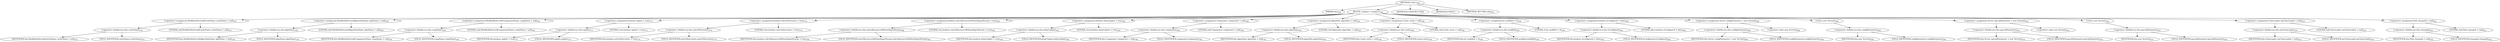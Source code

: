 digraph "&lt;init&gt;" {  
"181" [label = <(METHOD,&lt;init&gt;)<SUB>229</SUB>> ]
"182" [label = <(PARAM,this)<SUB>229</SUB>> ]
"183" [label = <(BLOCK,&lt;empty&gt;,&lt;empty&gt;)<SUB>229</SUB>> ]
"184" [label = <(&lt;operator&gt;.assignment,ModifiedSelector$CacheName cacheName = null)<SUB>153</SUB>> ]
"185" [label = <(&lt;operator&gt;.fieldAccess,this.cacheName)<SUB>153</SUB>> ]
"186" [label = <(IDENTIFIER,this,ModifiedSelector$CacheName cacheName = null)<SUB>153</SUB>> ]
"187" [label = <(FIELD_IDENTIFIER,cacheName,cacheName)<SUB>153</SUB>> ]
"188" [label = <(LITERAL,null,ModifiedSelector$CacheName cacheName = null)<SUB>153</SUB>> ]
"189" [label = <(&lt;operator&gt;.assignment,ModifiedSelector$AlgorithmName algoName = null)<SUB>159</SUB>> ]
"190" [label = <(&lt;operator&gt;.fieldAccess,this.algoName)<SUB>159</SUB>> ]
"191" [label = <(IDENTIFIER,this,ModifiedSelector$AlgorithmName algoName = null)<SUB>159</SUB>> ]
"192" [label = <(FIELD_IDENTIFIER,algoName,algoName)<SUB>159</SUB>> ]
"193" [label = <(LITERAL,null,ModifiedSelector$AlgorithmName algoName = null)<SUB>159</SUB>> ]
"194" [label = <(&lt;operator&gt;.assignment,ModifiedSelector$ComparatorName compName = null)<SUB>165</SUB>> ]
"195" [label = <(&lt;operator&gt;.fieldAccess,this.compName)<SUB>165</SUB>> ]
"196" [label = <(IDENTIFIER,this,ModifiedSelector$ComparatorName compName = null)<SUB>165</SUB>> ]
"197" [label = <(FIELD_IDENTIFIER,compName,compName)<SUB>165</SUB>> ]
"198" [label = <(LITERAL,null,ModifiedSelector$ComparatorName compName = null)<SUB>165</SUB>> ]
"199" [label = <(&lt;operator&gt;.assignment,boolean update = true)<SUB>171</SUB>> ]
"200" [label = <(&lt;operator&gt;.fieldAccess,this.update)<SUB>171</SUB>> ]
"201" [label = <(IDENTIFIER,this,boolean update = true)<SUB>171</SUB>> ]
"202" [label = <(FIELD_IDENTIFIER,update,update)<SUB>171</SUB>> ]
"203" [label = <(LITERAL,true,boolean update = true)<SUB>171</SUB>> ]
"204" [label = <(&lt;operator&gt;.assignment,boolean selectDirectories = true)<SUB>174</SUB>> ]
"205" [label = <(&lt;operator&gt;.fieldAccess,this.selectDirectories)<SUB>174</SUB>> ]
"206" [label = <(IDENTIFIER,this,boolean selectDirectories = true)<SUB>174</SUB>> ]
"207" [label = <(FIELD_IDENTIFIER,selectDirectories,selectDirectories)<SUB>174</SUB>> ]
"208" [label = <(LITERAL,true,boolean selectDirectories = true)<SUB>174</SUB>> ]
"209" [label = <(&lt;operator&gt;.assignment,boolean selectResourcesWithoutInputStream = true)<SUB>180</SUB>> ]
"210" [label = <(&lt;operator&gt;.fieldAccess,this.selectResourcesWithoutInputStream)<SUB>180</SUB>> ]
"211" [label = <(IDENTIFIER,this,boolean selectResourcesWithoutInputStream = true)<SUB>180</SUB>> ]
"212" [label = <(FIELD_IDENTIFIER,selectResourcesWithoutInputStream,selectResourcesWithoutInputStream)<SUB>180</SUB>> ]
"213" [label = <(LITERAL,true,boolean selectResourcesWithoutInputStream = true)<SUB>180</SUB>> ]
"214" [label = <(&lt;operator&gt;.assignment,boolean delayUpdate = true)<SUB>183</SUB>> ]
"215" [label = <(&lt;operator&gt;.fieldAccess,this.delayUpdate)<SUB>183</SUB>> ]
"216" [label = <(IDENTIFIER,this,boolean delayUpdate = true)<SUB>183</SUB>> ]
"217" [label = <(FIELD_IDENTIFIER,delayUpdate,delayUpdate)<SUB>183</SUB>> ]
"218" [label = <(LITERAL,true,boolean delayUpdate = true)<SUB>183</SUB>> ]
"219" [label = <(&lt;operator&gt;.assignment,Comparator comparator = null)<SUB>190</SUB>> ]
"220" [label = <(&lt;operator&gt;.fieldAccess,this.comparator)<SUB>190</SUB>> ]
"221" [label = <(IDENTIFIER,this,Comparator comparator = null)<SUB>190</SUB>> ]
"222" [label = <(FIELD_IDENTIFIER,comparator,comparator)<SUB>190</SUB>> ]
"223" [label = <(LITERAL,null,Comparator comparator = null)<SUB>190</SUB>> ]
"224" [label = <(&lt;operator&gt;.assignment,Algorithm algorithm = null)<SUB>193</SUB>> ]
"225" [label = <(&lt;operator&gt;.fieldAccess,this.algorithm)<SUB>193</SUB>> ]
"226" [label = <(IDENTIFIER,this,Algorithm algorithm = null)<SUB>193</SUB>> ]
"227" [label = <(FIELD_IDENTIFIER,algorithm,algorithm)<SUB>193</SUB>> ]
"228" [label = <(LITERAL,null,Algorithm algorithm = null)<SUB>193</SUB>> ]
"229" [label = <(&lt;operator&gt;.assignment,Cache cache = null)<SUB>196</SUB>> ]
"230" [label = <(&lt;operator&gt;.fieldAccess,this.cache)<SUB>196</SUB>> ]
"231" [label = <(IDENTIFIER,this,Cache cache = null)<SUB>196</SUB>> ]
"232" [label = <(FIELD_IDENTIFIER,cache,cache)<SUB>196</SUB>> ]
"233" [label = <(LITERAL,null,Cache cache = null)<SUB>196</SUB>> ]
"234" [label = <(&lt;operator&gt;.assignment,int modified = 0)<SUB>199</SUB>> ]
"235" [label = <(&lt;operator&gt;.fieldAccess,this.modified)<SUB>199</SUB>> ]
"236" [label = <(IDENTIFIER,this,int modified = 0)<SUB>199</SUB>> ]
"237" [label = <(FIELD_IDENTIFIER,modified,modified)<SUB>199</SUB>> ]
"238" [label = <(LITERAL,0,int modified = 0)<SUB>199</SUB>> ]
"239" [label = <(&lt;operator&gt;.assignment,boolean isConfigured = false)<SUB>202</SUB>> ]
"240" [label = <(&lt;operator&gt;.fieldAccess,this.isConfigured)<SUB>202</SUB>> ]
"241" [label = <(IDENTIFIER,this,boolean isConfigured = false)<SUB>202</SUB>> ]
"242" [label = <(FIELD_IDENTIFIER,isConfigured,isConfigured)<SUB>202</SUB>> ]
"243" [label = <(LITERAL,false,boolean isConfigured = false)<SUB>202</SUB>> ]
"244" [label = <(&lt;operator&gt;.assignment,Vector configParameter = new Vector())<SUB>208</SUB>> ]
"245" [label = <(&lt;operator&gt;.fieldAccess,this.configParameter)<SUB>208</SUB>> ]
"246" [label = <(IDENTIFIER,this,Vector configParameter = new Vector())<SUB>208</SUB>> ]
"247" [label = <(FIELD_IDENTIFIER,configParameter,configParameter)<SUB>208</SUB>> ]
"248" [label = <(&lt;operator&gt;.alloc,new Vector())<SUB>208</SUB>> ]
"249" [label = <(&lt;init&gt;,new Vector())<SUB>208</SUB>> ]
"250" [label = <(&lt;operator&gt;.fieldAccess,this.configParameter)<SUB>208</SUB>> ]
"251" [label = <(IDENTIFIER,this,new Vector())<SUB>208</SUB>> ]
"252" [label = <(FIELD_IDENTIFIER,configParameter,configParameter)<SUB>208</SUB>> ]
"253" [label = <(&lt;operator&gt;.assignment,Vector specialParameter = new Vector())<SUB>216</SUB>> ]
"254" [label = <(&lt;operator&gt;.fieldAccess,this.specialParameter)<SUB>216</SUB>> ]
"255" [label = <(IDENTIFIER,this,Vector specialParameter = new Vector())<SUB>216</SUB>> ]
"256" [label = <(FIELD_IDENTIFIER,specialParameter,specialParameter)<SUB>216</SUB>> ]
"257" [label = <(&lt;operator&gt;.alloc,new Vector())<SUB>216</SUB>> ]
"258" [label = <(&lt;init&gt;,new Vector())<SUB>216</SUB>> ]
"259" [label = <(&lt;operator&gt;.fieldAccess,this.specialParameter)<SUB>216</SUB>> ]
"260" [label = <(IDENTIFIER,this,new Vector())<SUB>216</SUB>> ]
"261" [label = <(FIELD_IDENTIFIER,specialParameter,specialParameter)<SUB>216</SUB>> ]
"262" [label = <(&lt;operator&gt;.assignment,ClassLoader myClassLoader = null)<SUB>219</SUB>> ]
"263" [label = <(&lt;operator&gt;.fieldAccess,this.myClassLoader)<SUB>219</SUB>> ]
"264" [label = <(IDENTIFIER,this,ClassLoader myClassLoader = null)<SUB>219</SUB>> ]
"265" [label = <(FIELD_IDENTIFIER,myClassLoader,myClassLoader)<SUB>219</SUB>> ]
"266" [label = <(LITERAL,null,ClassLoader myClassLoader = null)<SUB>219</SUB>> ]
"267" [label = <(&lt;operator&gt;.assignment,Path classpath = null)<SUB>222</SUB>> ]
"268" [label = <(&lt;operator&gt;.fieldAccess,this.classpath)<SUB>222</SUB>> ]
"269" [label = <(IDENTIFIER,this,Path classpath = null)<SUB>222</SUB>> ]
"270" [label = <(FIELD_IDENTIFIER,classpath,classpath)<SUB>222</SUB>> ]
"271" [label = <(LITERAL,null,Path classpath = null)<SUB>222</SUB>> ]
"272" [label = <(MODIFIER,CONSTRUCTOR)> ]
"273" [label = <(MODIFIER,PUBLIC)> ]
"274" [label = <(METHOD_RETURN,void)<SUB>230</SUB>> ]
  "181" -> "182" 
  "181" -> "183" 
  "181" -> "272" 
  "181" -> "273" 
  "181" -> "274" 
  "183" -> "184" 
  "183" -> "189" 
  "183" -> "194" 
  "183" -> "199" 
  "183" -> "204" 
  "183" -> "209" 
  "183" -> "214" 
  "183" -> "219" 
  "183" -> "224" 
  "183" -> "229" 
  "183" -> "234" 
  "183" -> "239" 
  "183" -> "244" 
  "183" -> "249" 
  "183" -> "253" 
  "183" -> "258" 
  "183" -> "262" 
  "183" -> "267" 
  "184" -> "185" 
  "184" -> "188" 
  "185" -> "186" 
  "185" -> "187" 
  "189" -> "190" 
  "189" -> "193" 
  "190" -> "191" 
  "190" -> "192" 
  "194" -> "195" 
  "194" -> "198" 
  "195" -> "196" 
  "195" -> "197" 
  "199" -> "200" 
  "199" -> "203" 
  "200" -> "201" 
  "200" -> "202" 
  "204" -> "205" 
  "204" -> "208" 
  "205" -> "206" 
  "205" -> "207" 
  "209" -> "210" 
  "209" -> "213" 
  "210" -> "211" 
  "210" -> "212" 
  "214" -> "215" 
  "214" -> "218" 
  "215" -> "216" 
  "215" -> "217" 
  "219" -> "220" 
  "219" -> "223" 
  "220" -> "221" 
  "220" -> "222" 
  "224" -> "225" 
  "224" -> "228" 
  "225" -> "226" 
  "225" -> "227" 
  "229" -> "230" 
  "229" -> "233" 
  "230" -> "231" 
  "230" -> "232" 
  "234" -> "235" 
  "234" -> "238" 
  "235" -> "236" 
  "235" -> "237" 
  "239" -> "240" 
  "239" -> "243" 
  "240" -> "241" 
  "240" -> "242" 
  "244" -> "245" 
  "244" -> "248" 
  "245" -> "246" 
  "245" -> "247" 
  "249" -> "250" 
  "250" -> "251" 
  "250" -> "252" 
  "253" -> "254" 
  "253" -> "257" 
  "254" -> "255" 
  "254" -> "256" 
  "258" -> "259" 
  "259" -> "260" 
  "259" -> "261" 
  "262" -> "263" 
  "262" -> "266" 
  "263" -> "264" 
  "263" -> "265" 
  "267" -> "268" 
  "267" -> "271" 
  "268" -> "269" 
  "268" -> "270" 
}
